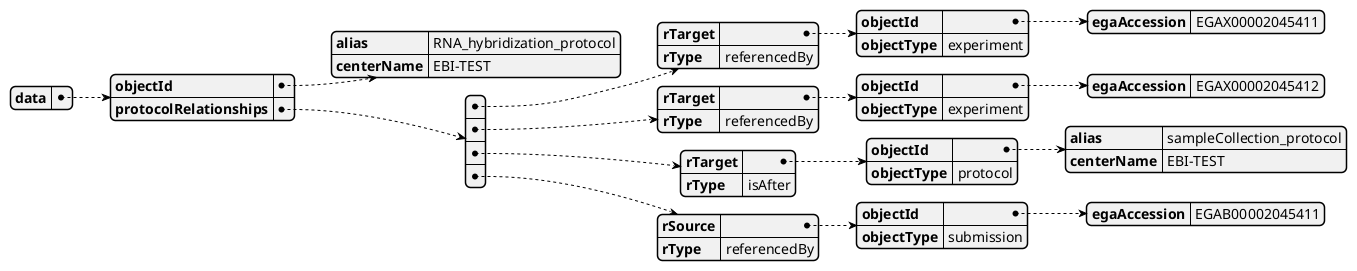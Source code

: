 @startjson

{
    "data": {
        "objectId": {
            "alias": "RNA_hybridization_protocol",
            "centerName": "EBI-TEST"
        },
        "protocolRelationships": [
            {
                "rTarget": {
                    "objectId": {
                        "egaAccession": "EGAX00002045411"
                    },
                    "objectType": "experiment"
                },
                "rType": "referencedBy"
            },
            {
                "rTarget": {
                    "objectId": {
                        "egaAccession": "EGAX00002045412"
                    },
                    "objectType": "experiment"
                },
                "rType": "referencedBy"
            },
            {
                "rTarget": {
                    "objectId": {
                        "alias": "sampleCollection_protocol",
                        "centerName": "EBI-TEST"
                    },
                    "objectType": "protocol"
                },
                "rType": "isAfter"
            },
            {
                "rSource": {
                    "objectId": {
                        "egaAccession": "EGAB00002045411"
                    },
                    "objectType": "submission"
                },
                "rType": "referencedBy"
            }
        ]
    }
}
@endjson